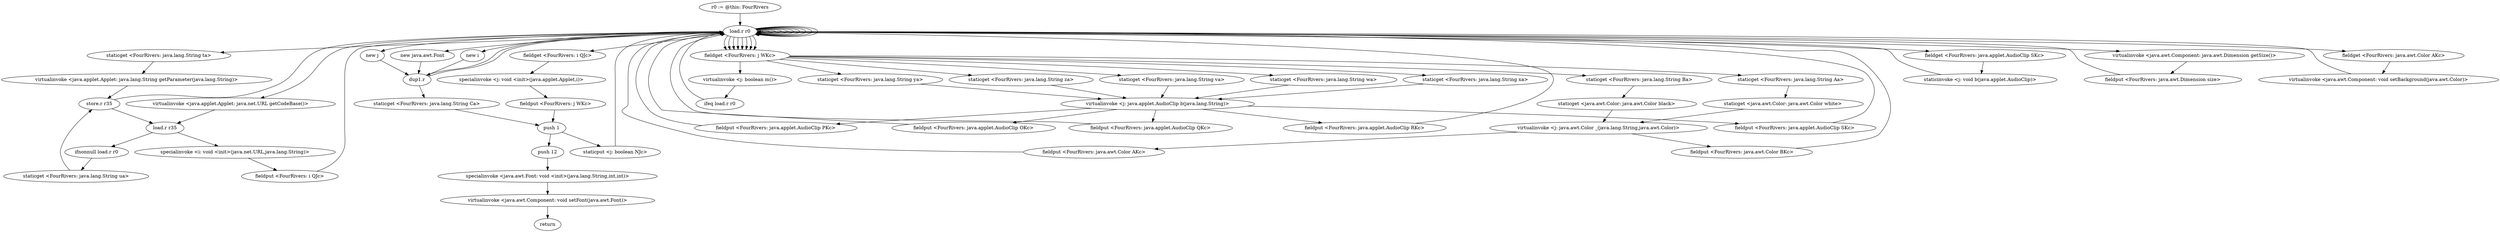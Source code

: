 digraph "" {
    "r0 := @this: FourRivers"
    "load.r r0"
    "r0 := @this: FourRivers"->"load.r r0";
    "staticget <FourRivers: java.lang.String ta>"
    "load.r r0"->"staticget <FourRivers: java.lang.String ta>";
    "virtualinvoke <java.applet.Applet: java.lang.String getParameter(java.lang.String)>"
    "staticget <FourRivers: java.lang.String ta>"->"virtualinvoke <java.applet.Applet: java.lang.String getParameter(java.lang.String)>";
    "store.r r35"
    "virtualinvoke <java.applet.Applet: java.lang.String getParameter(java.lang.String)>"->"store.r r35";
    "load.r r35"
    "store.r r35"->"load.r r35";
    "ifnonnull load.r r0"
    "load.r r35"->"ifnonnull load.r r0";
    "staticget <FourRivers: java.lang.String ua>"
    "ifnonnull load.r r0"->"staticget <FourRivers: java.lang.String ua>";
    "staticget <FourRivers: java.lang.String ua>"->"store.r r35";
    "store.r r35"->"load.r r0";
    "new i"
    "load.r r0"->"new i";
    "dup1.r"
    "new i"->"dup1.r";
    "dup1.r"->"load.r r0";
    "virtualinvoke <java.applet.Applet: java.net.URL getCodeBase()>"
    "load.r r0"->"virtualinvoke <java.applet.Applet: java.net.URL getCodeBase()>";
    "virtualinvoke <java.applet.Applet: java.net.URL getCodeBase()>"->"load.r r35";
    "specialinvoke <i: void <init>(java.net.URL,java.lang.String)>"
    "load.r r35"->"specialinvoke <i: void <init>(java.net.URL,java.lang.String)>";
    "fieldput <FourRivers: i QJc>"
    "specialinvoke <i: void <init>(java.net.URL,java.lang.String)>"->"fieldput <FourRivers: i QJc>";
    "fieldput <FourRivers: i QJc>"->"load.r r0";
    "new j"
    "load.r r0"->"new j";
    "new j"->"dup1.r";
    "dup1.r"->"load.r r0";
    "load.r r0"->"load.r r0";
    "fieldget <FourRivers: i QJc>"
    "load.r r0"->"fieldget <FourRivers: i QJc>";
    "specialinvoke <j: void <init>(java.applet.Applet,i)>"
    "fieldget <FourRivers: i QJc>"->"specialinvoke <j: void <init>(java.applet.Applet,i)>";
    "fieldput <FourRivers: j WKc>"
    "specialinvoke <j: void <init>(java.applet.Applet,i)>"->"fieldput <FourRivers: j WKc>";
    "push 1"
    "fieldput <FourRivers: j WKc>"->"push 1";
    "staticput <j: boolean NJc>"
    "push 1"->"staticput <j: boolean NJc>";
    "staticput <j: boolean NJc>"->"load.r r0";
    "load.r r0"->"load.r r0";
    "fieldget <FourRivers: j WKc>"
    "load.r r0"->"fieldget <FourRivers: j WKc>";
    "staticget <FourRivers: java.lang.String va>"
    "fieldget <FourRivers: j WKc>"->"staticget <FourRivers: java.lang.String va>";
    "virtualinvoke <j: java.applet.AudioClip b(java.lang.String)>"
    "staticget <FourRivers: java.lang.String va>"->"virtualinvoke <j: java.applet.AudioClip b(java.lang.String)>";
    "fieldput <FourRivers: java.applet.AudioClip PKc>"
    "virtualinvoke <j: java.applet.AudioClip b(java.lang.String)>"->"fieldput <FourRivers: java.applet.AudioClip PKc>";
    "fieldput <FourRivers: java.applet.AudioClip PKc>"->"load.r r0";
    "load.r r0"->"load.r r0";
    "load.r r0"->"fieldget <FourRivers: j WKc>";
    "staticget <FourRivers: java.lang.String wa>"
    "fieldget <FourRivers: j WKc>"->"staticget <FourRivers: java.lang.String wa>";
    "staticget <FourRivers: java.lang.String wa>"->"virtualinvoke <j: java.applet.AudioClip b(java.lang.String)>";
    "fieldput <FourRivers: java.applet.AudioClip OKc>"
    "virtualinvoke <j: java.applet.AudioClip b(java.lang.String)>"->"fieldput <FourRivers: java.applet.AudioClip OKc>";
    "fieldput <FourRivers: java.applet.AudioClip OKc>"->"load.r r0";
    "load.r r0"->"load.r r0";
    "load.r r0"->"fieldget <FourRivers: j WKc>";
    "staticget <FourRivers: java.lang.String xa>"
    "fieldget <FourRivers: j WKc>"->"staticget <FourRivers: java.lang.String xa>";
    "staticget <FourRivers: java.lang.String xa>"->"virtualinvoke <j: java.applet.AudioClip b(java.lang.String)>";
    "fieldput <FourRivers: java.applet.AudioClip QKc>"
    "virtualinvoke <j: java.applet.AudioClip b(java.lang.String)>"->"fieldput <FourRivers: java.applet.AudioClip QKc>";
    "fieldput <FourRivers: java.applet.AudioClip QKc>"->"load.r r0";
    "load.r r0"->"load.r r0";
    "load.r r0"->"fieldget <FourRivers: j WKc>";
    "staticget <FourRivers: java.lang.String ya>"
    "fieldget <FourRivers: j WKc>"->"staticget <FourRivers: java.lang.String ya>";
    "staticget <FourRivers: java.lang.String ya>"->"virtualinvoke <j: java.applet.AudioClip b(java.lang.String)>";
    "fieldput <FourRivers: java.applet.AudioClip RKc>"
    "virtualinvoke <j: java.applet.AudioClip b(java.lang.String)>"->"fieldput <FourRivers: java.applet.AudioClip RKc>";
    "fieldput <FourRivers: java.applet.AudioClip RKc>"->"load.r r0";
    "load.r r0"->"fieldget <FourRivers: j WKc>";
    "virtualinvoke <j: boolean m()>"
    "fieldget <FourRivers: j WKc>"->"virtualinvoke <j: boolean m()>";
    "ifeq load.r r0"
    "virtualinvoke <j: boolean m()>"->"ifeq load.r r0";
    "ifeq load.r r0"->"load.r r0";
    "load.r r0"->"load.r r0";
    "load.r r0"->"fieldget <FourRivers: j WKc>";
    "staticget <FourRivers: java.lang.String za>"
    "fieldget <FourRivers: j WKc>"->"staticget <FourRivers: java.lang.String za>";
    "staticget <FourRivers: java.lang.String za>"->"virtualinvoke <j: java.applet.AudioClip b(java.lang.String)>";
    "fieldput <FourRivers: java.applet.AudioClip SKc>"
    "virtualinvoke <j: java.applet.AudioClip b(java.lang.String)>"->"fieldput <FourRivers: java.applet.AudioClip SKc>";
    "fieldput <FourRivers: java.applet.AudioClip SKc>"->"load.r r0";
    "fieldget <FourRivers: java.applet.AudioClip SKc>"
    "load.r r0"->"fieldget <FourRivers: java.applet.AudioClip SKc>";
    "staticinvoke <j: void b(java.applet.AudioClip)>"
    "fieldget <FourRivers: java.applet.AudioClip SKc>"->"staticinvoke <j: void b(java.applet.AudioClip)>";
    "staticinvoke <j: void b(java.applet.AudioClip)>"->"load.r r0";
    "load.r r0"->"load.r r0";
    "virtualinvoke <java.awt.Component: java.awt.Dimension getSize()>"
    "load.r r0"->"virtualinvoke <java.awt.Component: java.awt.Dimension getSize()>";
    "fieldput <FourRivers: java.awt.Dimension size>"
    "virtualinvoke <java.awt.Component: java.awt.Dimension getSize()>"->"fieldput <FourRivers: java.awt.Dimension size>";
    "fieldput <FourRivers: java.awt.Dimension size>"->"load.r r0";
    "load.r r0"->"load.r r0";
    "load.r r0"->"fieldget <FourRivers: j WKc>";
    "staticget <FourRivers: java.lang.String Aa>"
    "fieldget <FourRivers: j WKc>"->"staticget <FourRivers: java.lang.String Aa>";
    "staticget <java.awt.Color: java.awt.Color white>"
    "staticget <FourRivers: java.lang.String Aa>"->"staticget <java.awt.Color: java.awt.Color white>";
    "virtualinvoke <j: java.awt.Color _(java.lang.String,java.awt.Color)>"
    "staticget <java.awt.Color: java.awt.Color white>"->"virtualinvoke <j: java.awt.Color _(java.lang.String,java.awt.Color)>";
    "fieldput <FourRivers: java.awt.Color AKc>"
    "virtualinvoke <j: java.awt.Color _(java.lang.String,java.awt.Color)>"->"fieldput <FourRivers: java.awt.Color AKc>";
    "fieldput <FourRivers: java.awt.Color AKc>"->"load.r r0";
    "load.r r0"->"load.r r0";
    "load.r r0"->"fieldget <FourRivers: j WKc>";
    "staticget <FourRivers: java.lang.String Ba>"
    "fieldget <FourRivers: j WKc>"->"staticget <FourRivers: java.lang.String Ba>";
    "staticget <java.awt.Color: java.awt.Color black>"
    "staticget <FourRivers: java.lang.String Ba>"->"staticget <java.awt.Color: java.awt.Color black>";
    "staticget <java.awt.Color: java.awt.Color black>"->"virtualinvoke <j: java.awt.Color _(java.lang.String,java.awt.Color)>";
    "fieldput <FourRivers: java.awt.Color BKc>"
    "virtualinvoke <j: java.awt.Color _(java.lang.String,java.awt.Color)>"->"fieldput <FourRivers: java.awt.Color BKc>";
    "fieldput <FourRivers: java.awt.Color BKc>"->"load.r r0";
    "load.r r0"->"load.r r0";
    "fieldget <FourRivers: java.awt.Color AKc>"
    "load.r r0"->"fieldget <FourRivers: java.awt.Color AKc>";
    "virtualinvoke <java.awt.Component: void setBackground(java.awt.Color)>"
    "fieldget <FourRivers: java.awt.Color AKc>"->"virtualinvoke <java.awt.Component: void setBackground(java.awt.Color)>";
    "virtualinvoke <java.awt.Component: void setBackground(java.awt.Color)>"->"load.r r0";
    "new java.awt.Font"
    "load.r r0"->"new java.awt.Font";
    "new java.awt.Font"->"dup1.r";
    "staticget <FourRivers: java.lang.String Ca>"
    "dup1.r"->"staticget <FourRivers: java.lang.String Ca>";
    "staticget <FourRivers: java.lang.String Ca>"->"push 1";
    "push 12"
    "push 1"->"push 12";
    "specialinvoke <java.awt.Font: void <init>(java.lang.String,int,int)>"
    "push 12"->"specialinvoke <java.awt.Font: void <init>(java.lang.String,int,int)>";
    "virtualinvoke <java.awt.Component: void setFont(java.awt.Font)>"
    "specialinvoke <java.awt.Font: void <init>(java.lang.String,int,int)>"->"virtualinvoke <java.awt.Component: void setFont(java.awt.Font)>";
    "return"
    "virtualinvoke <java.awt.Component: void setFont(java.awt.Font)>"->"return";
}
